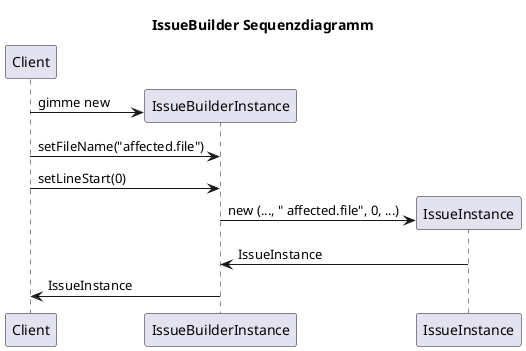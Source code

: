 
@startuml

title IssueBuilder Sequenzdiagramm
participant Client

create IssueBuilderInstance
Client -> IssueBuilderInstance: gimme new

Client -> IssueBuilderInstance: setFileName("affected.file")
Client -> IssueBuilderInstance: setLineStart(0)

create IssueInstance
IssueBuilderInstance -> IssueInstance: new (..., " affected.file", 0, ...)
IssueInstance -> IssueBuilderInstance: IssueInstance
IssueBuilderInstance -> Client: IssueInstance

@enduml
